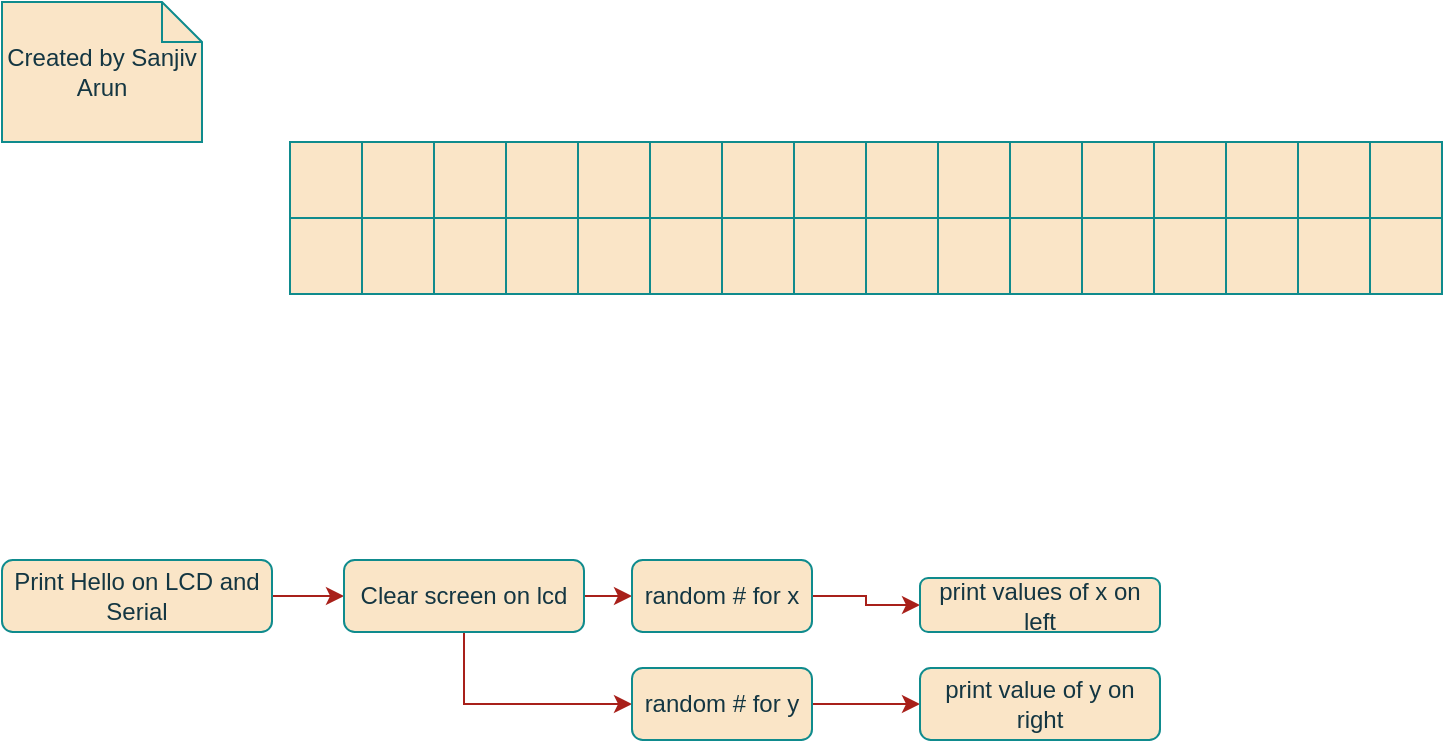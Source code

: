 <mxfile version="23.1.0" type="github">
  <diagram name="Page-1" id="HlBYJ2akHbuLPXRJcdZQ">
    <mxGraphModel dx="1434" dy="786" grid="1" gridSize="9" guides="1" tooltips="1" connect="1" arrows="1" fold="1" page="1" pageScale="1" pageWidth="850" pageHeight="1100" background="#FFFFFF" math="0" shadow="0">
      <root>
        <mxCell id="0" />
        <mxCell id="1" parent="0" />
        <mxCell id="FdoNSP9KEv3j-PfFoowO-1" value="Created by Sanjiv Arun" style="shape=note;size=20;whiteSpace=wrap;html=1;labelBackgroundColor=none;fillColor=#FAE5C7;strokeColor=#0F8B8D;fontColor=#143642;" parent="1" vertex="1">
          <mxGeometry width="100" height="70" as="geometry" />
        </mxCell>
        <mxCell id="SeJWnKgq5Rx214cVQ9Nx-21" style="edgeStyle=orthogonalEdgeStyle;rounded=0;orthogonalLoop=1;jettySize=auto;html=1;strokeColor=#A8201A;fontColor=#143642;fillColor=#FAE5C7;" edge="1" parent="1" source="SeJWnKgq5Rx214cVQ9Nx-19" target="SeJWnKgq5Rx214cVQ9Nx-20">
          <mxGeometry relative="1" as="geometry" />
        </mxCell>
        <mxCell id="SeJWnKgq5Rx214cVQ9Nx-19" value="Print Hello on LCD and Serial" style="rounded=1;whiteSpace=wrap;html=1;strokeColor=#0F8B8D;fontColor=#143642;fillColor=#FAE5C7;" vertex="1" parent="1">
          <mxGeometry y="279" width="135" height="36" as="geometry" />
        </mxCell>
        <mxCell id="SeJWnKgq5Rx214cVQ9Nx-23" value="" style="edgeStyle=orthogonalEdgeStyle;rounded=0;orthogonalLoop=1;jettySize=auto;html=1;strokeColor=#A8201A;fontColor=#143642;fillColor=#FAE5C7;exitX=1;exitY=0.5;exitDx=0;exitDy=0;" edge="1" parent="1" source="SeJWnKgq5Rx214cVQ9Nx-20" target="SeJWnKgq5Rx214cVQ9Nx-22">
          <mxGeometry relative="1" as="geometry" />
        </mxCell>
        <mxCell id="SeJWnKgq5Rx214cVQ9Nx-25" style="edgeStyle=orthogonalEdgeStyle;rounded=0;orthogonalLoop=1;jettySize=auto;html=1;entryX=0;entryY=0.5;entryDx=0;entryDy=0;strokeColor=#A8201A;fontColor=#143642;fillColor=#FAE5C7;" edge="1" parent="1" source="SeJWnKgq5Rx214cVQ9Nx-20" target="SeJWnKgq5Rx214cVQ9Nx-24">
          <mxGeometry relative="1" as="geometry">
            <Array as="points">
              <mxPoint x="231" y="351" />
            </Array>
          </mxGeometry>
        </mxCell>
        <mxCell id="SeJWnKgq5Rx214cVQ9Nx-20" value="Clear screen on lcd" style="rounded=1;whiteSpace=wrap;html=1;strokeColor=#0F8B8D;fontColor=#143642;fillColor=#FAE5C7;" vertex="1" parent="1">
          <mxGeometry x="171" y="279" width="120" height="36" as="geometry" />
        </mxCell>
        <mxCell id="SeJWnKgq5Rx214cVQ9Nx-28" style="edgeStyle=orthogonalEdgeStyle;rounded=0;orthogonalLoop=1;jettySize=auto;html=1;exitX=1;exitY=0.5;exitDx=0;exitDy=0;entryX=0;entryY=0.5;entryDx=0;entryDy=0;strokeColor=#A8201A;fontColor=#143642;fillColor=#FAE5C7;" edge="1" parent="1" source="SeJWnKgq5Rx214cVQ9Nx-22" target="SeJWnKgq5Rx214cVQ9Nx-26">
          <mxGeometry relative="1" as="geometry" />
        </mxCell>
        <mxCell id="SeJWnKgq5Rx214cVQ9Nx-22" value="random # for x" style="whiteSpace=wrap;html=1;fillColor=#FAE5C7;strokeColor=#0F8B8D;fontColor=#143642;rounded=1;" vertex="1" parent="1">
          <mxGeometry x="315" y="279" width="90" height="36" as="geometry" />
        </mxCell>
        <mxCell id="SeJWnKgq5Rx214cVQ9Nx-27" value="" style="edgeStyle=orthogonalEdgeStyle;rounded=0;orthogonalLoop=1;jettySize=auto;html=1;strokeColor=#A8201A;fontColor=#143642;fillColor=#FAE5C7;" edge="1" parent="1" source="SeJWnKgq5Rx214cVQ9Nx-24">
          <mxGeometry relative="1" as="geometry">
            <mxPoint x="459" y="351" as="targetPoint" />
          </mxGeometry>
        </mxCell>
        <mxCell id="SeJWnKgq5Rx214cVQ9Nx-24" value="random # for y" style="whiteSpace=wrap;html=1;fillColor=#FAE5C7;strokeColor=#0F8B8D;fontColor=#143642;rounded=1;" vertex="1" parent="1">
          <mxGeometry x="315" y="333" width="90" height="36" as="geometry" />
        </mxCell>
        <mxCell id="SeJWnKgq5Rx214cVQ9Nx-26" value="print values of x on left" style="whiteSpace=wrap;html=1;fillColor=#FAE5C7;strokeColor=#0F8B8D;fontColor=#143642;rounded=1;" vertex="1" parent="1">
          <mxGeometry x="459" y="288" width="120" height="27" as="geometry" />
        </mxCell>
        <mxCell id="SeJWnKgq5Rx214cVQ9Nx-29" value="print value of y on right" style="rounded=1;whiteSpace=wrap;html=1;strokeColor=#0F8B8D;fontColor=#143642;fillColor=#FAE5C7;" vertex="1" parent="1">
          <mxGeometry x="459" y="333" width="120" height="36" as="geometry" />
        </mxCell>
        <mxCell id="SeJWnKgq5Rx214cVQ9Nx-30" value="" style="rounded=0;whiteSpace=wrap;html=1;strokeColor=#0F8B8D;fontColor=#143642;fillColor=#FAE5C7;" vertex="1" parent="1">
          <mxGeometry x="144" y="70" width="36" height="38" as="geometry" />
        </mxCell>
        <mxCell id="SeJWnKgq5Rx214cVQ9Nx-31" value="" style="rounded=0;whiteSpace=wrap;html=1;strokeColor=#0F8B8D;fontColor=#143642;fillColor=#FAE5C7;" vertex="1" parent="1">
          <mxGeometry x="144" y="108" width="36" height="38" as="geometry" />
        </mxCell>
        <mxCell id="SeJWnKgq5Rx214cVQ9Nx-33" value="" style="rounded=0;whiteSpace=wrap;html=1;strokeColor=#0F8B8D;fontColor=#143642;fillColor=#FAE5C7;" vertex="1" parent="1">
          <mxGeometry x="180" y="70" width="36" height="38" as="geometry" />
        </mxCell>
        <mxCell id="SeJWnKgq5Rx214cVQ9Nx-34" value="" style="rounded=0;whiteSpace=wrap;html=1;strokeColor=#0F8B8D;fontColor=#143642;fillColor=#FAE5C7;" vertex="1" parent="1">
          <mxGeometry x="180" y="108" width="36" height="38" as="geometry" />
        </mxCell>
        <mxCell id="SeJWnKgq5Rx214cVQ9Nx-35" value="" style="rounded=0;whiteSpace=wrap;html=1;strokeColor=#0F8B8D;fontColor=#143642;fillColor=#FAE5C7;" vertex="1" parent="1">
          <mxGeometry x="216" y="108" width="36" height="38" as="geometry" />
        </mxCell>
        <mxCell id="SeJWnKgq5Rx214cVQ9Nx-36" value="" style="rounded=0;whiteSpace=wrap;html=1;strokeColor=#0F8B8D;fontColor=#143642;fillColor=#FAE5C7;" vertex="1" parent="1">
          <mxGeometry x="216" y="70" width="36" height="38" as="geometry" />
        </mxCell>
        <mxCell id="SeJWnKgq5Rx214cVQ9Nx-37" value="" style="rounded=0;whiteSpace=wrap;html=1;strokeColor=#0F8B8D;fontColor=#143642;fillColor=#FAE5C7;" vertex="1" parent="1">
          <mxGeometry x="252" y="108" width="36" height="38" as="geometry" />
        </mxCell>
        <mxCell id="SeJWnKgq5Rx214cVQ9Nx-38" value="" style="rounded=0;whiteSpace=wrap;html=1;strokeColor=#0F8B8D;fontColor=#143642;fillColor=#FAE5C7;" vertex="1" parent="1">
          <mxGeometry x="252" y="70" width="36" height="38" as="geometry" />
        </mxCell>
        <mxCell id="SeJWnKgq5Rx214cVQ9Nx-39" value="" style="rounded=0;whiteSpace=wrap;html=1;strokeColor=#0F8B8D;fontColor=#143642;fillColor=#FAE5C7;" vertex="1" parent="1">
          <mxGeometry x="288" y="70" width="36" height="38" as="geometry" />
        </mxCell>
        <mxCell id="SeJWnKgq5Rx214cVQ9Nx-40" value="" style="rounded=0;whiteSpace=wrap;html=1;strokeColor=#0F8B8D;fontColor=#143642;fillColor=#FAE5C7;" vertex="1" parent="1">
          <mxGeometry x="288" y="108" width="36" height="38" as="geometry" />
        </mxCell>
        <mxCell id="SeJWnKgq5Rx214cVQ9Nx-41" value="" style="rounded=0;whiteSpace=wrap;html=1;strokeColor=#0F8B8D;fontColor=#143642;fillColor=#FAE5C7;" vertex="1" parent="1">
          <mxGeometry x="324" y="70" width="36" height="38" as="geometry" />
        </mxCell>
        <mxCell id="SeJWnKgq5Rx214cVQ9Nx-42" value="" style="rounded=0;whiteSpace=wrap;html=1;strokeColor=#0F8B8D;fontColor=#143642;fillColor=#FAE5C7;" vertex="1" parent="1">
          <mxGeometry x="324" y="108" width="36" height="38" as="geometry" />
        </mxCell>
        <mxCell id="SeJWnKgq5Rx214cVQ9Nx-43" value="" style="rounded=0;whiteSpace=wrap;html=1;strokeColor=#0F8B8D;fontColor=#143642;fillColor=#FAE5C7;" vertex="1" parent="1">
          <mxGeometry x="360" y="70" width="36" height="38" as="geometry" />
        </mxCell>
        <mxCell id="SeJWnKgq5Rx214cVQ9Nx-44" value="" style="rounded=0;whiteSpace=wrap;html=1;strokeColor=#0F8B8D;fontColor=#143642;fillColor=#FAE5C7;" vertex="1" parent="1">
          <mxGeometry x="360" y="108" width="36" height="38" as="geometry" />
        </mxCell>
        <mxCell id="SeJWnKgq5Rx214cVQ9Nx-45" value="" style="rounded=0;whiteSpace=wrap;html=1;strokeColor=#0F8B8D;fontColor=#143642;fillColor=#FAE5C7;" vertex="1" parent="1">
          <mxGeometry x="396" y="70" width="36" height="38" as="geometry" />
        </mxCell>
        <mxCell id="SeJWnKgq5Rx214cVQ9Nx-46" value="" style="rounded=0;whiteSpace=wrap;html=1;strokeColor=#0F8B8D;fontColor=#143642;fillColor=#FAE5C7;" vertex="1" parent="1">
          <mxGeometry x="396" y="108" width="36" height="38" as="geometry" />
        </mxCell>
        <mxCell id="SeJWnKgq5Rx214cVQ9Nx-47" value="" style="rounded=0;whiteSpace=wrap;html=1;strokeColor=#0F8B8D;fontColor=#143642;fillColor=#FAE5C7;" vertex="1" parent="1">
          <mxGeometry x="432" y="108" width="36" height="38" as="geometry" />
        </mxCell>
        <mxCell id="SeJWnKgq5Rx214cVQ9Nx-48" value="" style="rounded=0;whiteSpace=wrap;html=1;strokeColor=#0F8B8D;fontColor=#143642;fillColor=#FAE5C7;" vertex="1" parent="1">
          <mxGeometry x="432" y="70" width="36" height="38" as="geometry" />
        </mxCell>
        <mxCell id="SeJWnKgq5Rx214cVQ9Nx-49" value="" style="rounded=0;whiteSpace=wrap;html=1;strokeColor=#0F8B8D;fontColor=#143642;fillColor=#FAE5C7;" vertex="1" parent="1">
          <mxGeometry x="468" y="108" width="36" height="38" as="geometry" />
        </mxCell>
        <mxCell id="SeJWnKgq5Rx214cVQ9Nx-50" value="" style="rounded=0;whiteSpace=wrap;html=1;strokeColor=#0F8B8D;fontColor=#143642;fillColor=#FAE5C7;" vertex="1" parent="1">
          <mxGeometry x="468" y="70" width="36" height="38" as="geometry" />
        </mxCell>
        <mxCell id="SeJWnKgq5Rx214cVQ9Nx-51" value="" style="rounded=0;whiteSpace=wrap;html=1;strokeColor=#0F8B8D;fontColor=#143642;fillColor=#FAE5C7;" vertex="1" parent="1">
          <mxGeometry x="504" y="70" width="36" height="38" as="geometry" />
        </mxCell>
        <mxCell id="SeJWnKgq5Rx214cVQ9Nx-52" value="" style="rounded=0;whiteSpace=wrap;html=1;strokeColor=#0F8B8D;fontColor=#143642;fillColor=#FAE5C7;" vertex="1" parent="1">
          <mxGeometry x="504" y="108" width="36" height="38" as="geometry" />
        </mxCell>
        <mxCell id="SeJWnKgq5Rx214cVQ9Nx-53" value="" style="rounded=0;whiteSpace=wrap;html=1;strokeColor=#0F8B8D;fontColor=#143642;fillColor=#FAE5C7;" vertex="1" parent="1">
          <mxGeometry x="540" y="70" width="36" height="38" as="geometry" />
        </mxCell>
        <mxCell id="SeJWnKgq5Rx214cVQ9Nx-54" value="" style="rounded=0;whiteSpace=wrap;html=1;strokeColor=#0F8B8D;fontColor=#143642;fillColor=#FAE5C7;" vertex="1" parent="1">
          <mxGeometry x="540" y="108" width="36" height="38" as="geometry" />
        </mxCell>
        <mxCell id="SeJWnKgq5Rx214cVQ9Nx-67" value="" style="rounded=0;whiteSpace=wrap;html=1;strokeColor=#0F8B8D;fontColor=#143642;fillColor=#FAE5C7;" vertex="1" parent="1">
          <mxGeometry x="576" y="70" width="36" height="38" as="geometry" />
        </mxCell>
        <mxCell id="SeJWnKgq5Rx214cVQ9Nx-68" value="" style="rounded=0;whiteSpace=wrap;html=1;strokeColor=#0F8B8D;fontColor=#143642;fillColor=#FAE5C7;" vertex="1" parent="1">
          <mxGeometry x="576" y="108" width="36" height="38" as="geometry" />
        </mxCell>
        <mxCell id="SeJWnKgq5Rx214cVQ9Nx-69" value="" style="rounded=0;whiteSpace=wrap;html=1;strokeColor=#0F8B8D;fontColor=#143642;fillColor=#FAE5C7;" vertex="1" parent="1">
          <mxGeometry x="612" y="70" width="36" height="38" as="geometry" />
        </mxCell>
        <mxCell id="SeJWnKgq5Rx214cVQ9Nx-70" value="" style="rounded=0;whiteSpace=wrap;html=1;strokeColor=#0F8B8D;fontColor=#143642;fillColor=#FAE5C7;" vertex="1" parent="1">
          <mxGeometry x="612" y="108" width="36" height="38" as="geometry" />
        </mxCell>
        <mxCell id="SeJWnKgq5Rx214cVQ9Nx-71" value="" style="rounded=0;whiteSpace=wrap;html=1;strokeColor=#0F8B8D;fontColor=#143642;fillColor=#FAE5C7;" vertex="1" parent="1">
          <mxGeometry x="648" y="70" width="36" height="38" as="geometry" />
        </mxCell>
        <mxCell id="SeJWnKgq5Rx214cVQ9Nx-72" value="" style="rounded=0;whiteSpace=wrap;html=1;strokeColor=#0F8B8D;fontColor=#143642;fillColor=#FAE5C7;" vertex="1" parent="1">
          <mxGeometry x="648" y="108" width="36" height="38" as="geometry" />
        </mxCell>
        <mxCell id="SeJWnKgq5Rx214cVQ9Nx-73" value="" style="rounded=0;whiteSpace=wrap;html=1;strokeColor=#0F8B8D;fontColor=#143642;fillColor=#FAE5C7;" vertex="1" parent="1">
          <mxGeometry x="684" y="70" width="36" height="38" as="geometry" />
        </mxCell>
        <mxCell id="SeJWnKgq5Rx214cVQ9Nx-74" value="" style="rounded=0;whiteSpace=wrap;html=1;strokeColor=#0F8B8D;fontColor=#143642;fillColor=#FAE5C7;" vertex="1" parent="1">
          <mxGeometry x="684" y="108" width="36" height="38" as="geometry" />
        </mxCell>
      </root>
    </mxGraphModel>
  </diagram>
</mxfile>
